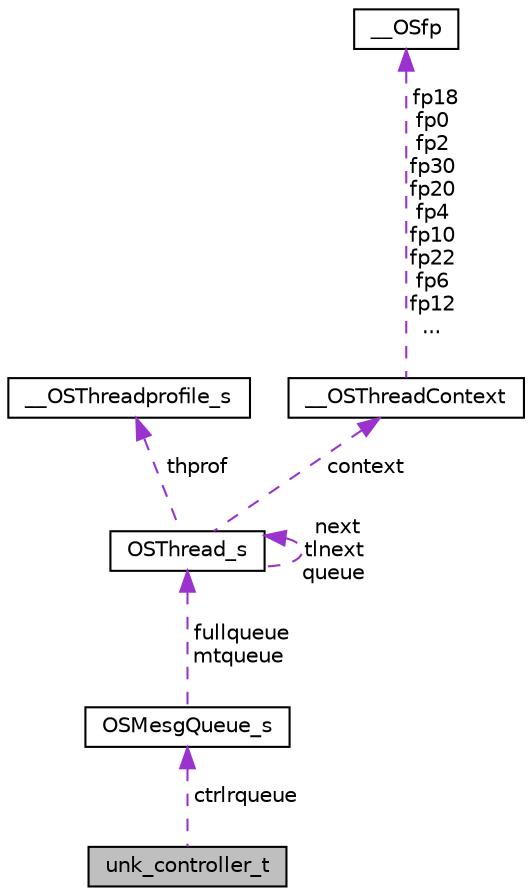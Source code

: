 digraph "unk_controller_t"
{
 // LATEX_PDF_SIZE
  edge [fontname="Helvetica",fontsize="10",labelfontname="Helvetica",labelfontsize="10"];
  node [fontname="Helvetica",fontsize="10",shape=record];
  Node1 [label="unk_controller_t",height=0.2,width=0.4,color="black", fillcolor="grey75", style="filled", fontcolor="black",tooltip=" "];
  Node2 -> Node1 [dir="back",color="darkorchid3",fontsize="10",style="dashed",label=" ctrlrqueue" ,fontname="Helvetica"];
  Node2 [label="OSMesgQueue_s",height=0.2,width=0.4,color="black", fillcolor="white", style="filled",URL="$dc/d50/structOSMesgQueue__s.html",tooltip=" "];
  Node3 -> Node2 [dir="back",color="darkorchid3",fontsize="10",style="dashed",label=" fullqueue\nmtqueue" ,fontname="Helvetica"];
  Node3 [label="OSThread_s",height=0.2,width=0.4,color="black", fillcolor="white", style="filled",URL="$da/dec/structOSThread__s.html",tooltip=" "];
  Node4 -> Node3 [dir="back",color="darkorchid3",fontsize="10",style="dashed",label=" thprof" ,fontname="Helvetica"];
  Node4 [label="__OSThreadprofile_s",height=0.2,width=0.4,color="black", fillcolor="white", style="filled",URL="$dc/d70/struct____OSThreadprofile__s.html",tooltip=" "];
  Node3 -> Node3 [dir="back",color="darkorchid3",fontsize="10",style="dashed",label=" next\ntlnext\nqueue" ,fontname="Helvetica"];
  Node5 -> Node3 [dir="back",color="darkorchid3",fontsize="10",style="dashed",label=" context" ,fontname="Helvetica"];
  Node5 [label="__OSThreadContext",height=0.2,width=0.4,color="black", fillcolor="white", style="filled",URL="$d9/dec/struct____OSThreadContext.html",tooltip=" "];
  Node6 -> Node5 [dir="back",color="darkorchid3",fontsize="10",style="dashed",label=" fp18\nfp0\nfp2\nfp30\nfp20\nfp4\nfp10\nfp22\nfp6\nfp12\n..." ,fontname="Helvetica"];
  Node6 [label="__OSfp",height=0.2,width=0.4,color="black", fillcolor="white", style="filled",URL="$d0/d5b/union____OSfp.html",tooltip=" "];
}
